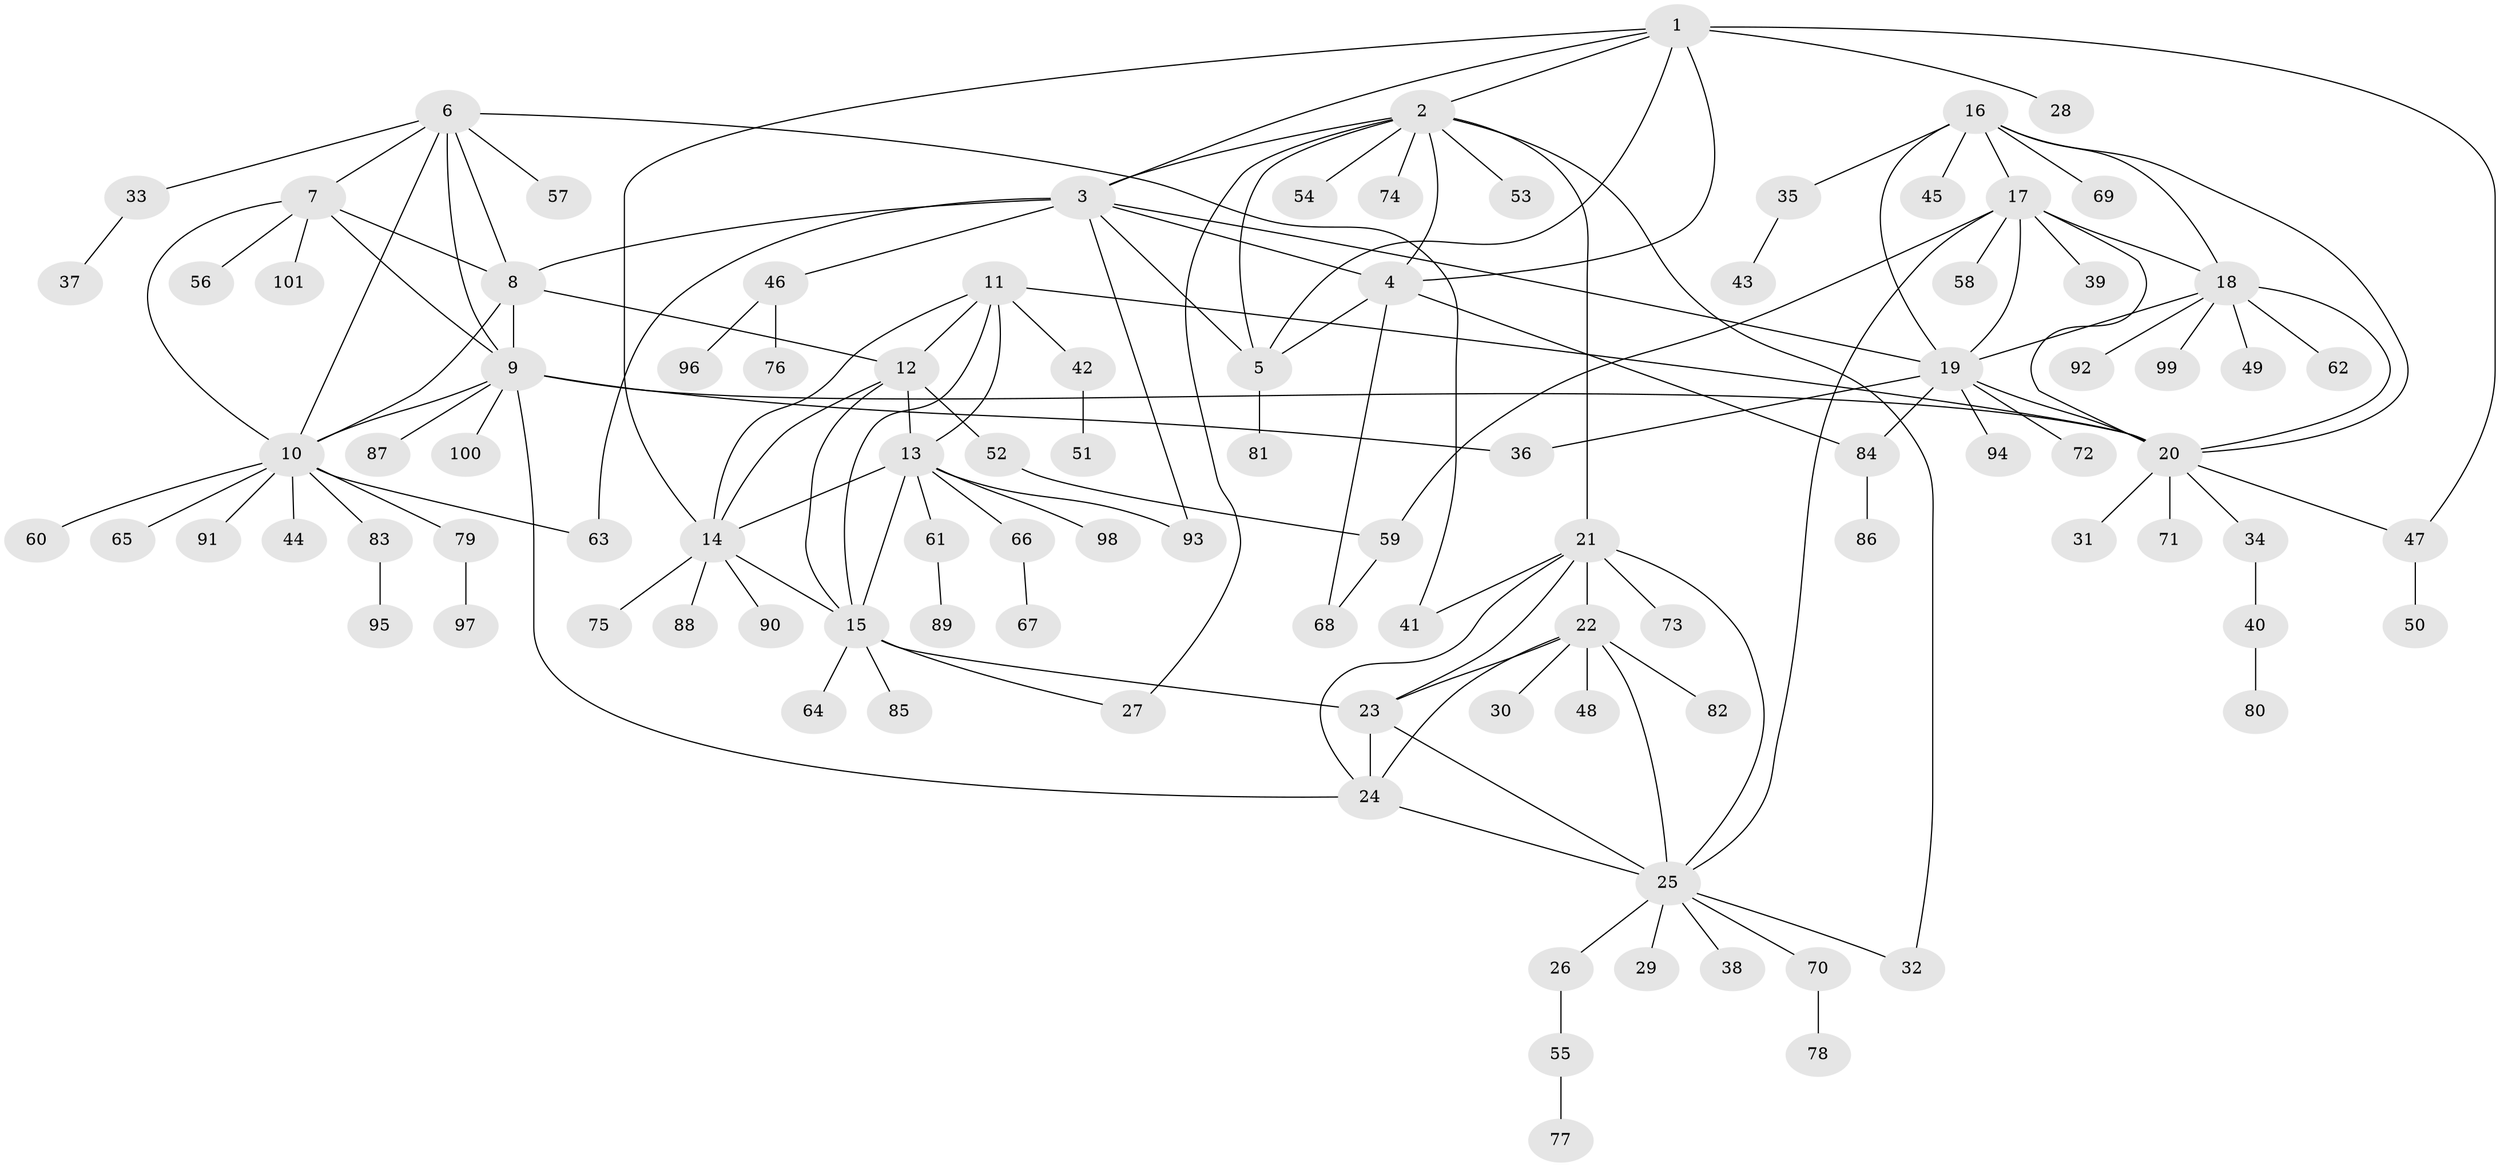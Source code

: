 // coarse degree distribution, {8: 0.013157894736842105, 9: 0.039473684210526314, 11: 0.039473684210526314, 3: 0.02631578947368421, 6: 0.02631578947368421, 10: 0.02631578947368421, 5: 0.039473684210526314, 7: 0.02631578947368421, 4: 0.013157894736842105, 2: 0.15789473684210525, 1: 0.5921052631578947}
// Generated by graph-tools (version 1.1) at 2025/52/02/27/25 19:52:16]
// undirected, 101 vertices, 146 edges
graph export_dot {
graph [start="1"]
  node [color=gray90,style=filled];
  1;
  2;
  3;
  4;
  5;
  6;
  7;
  8;
  9;
  10;
  11;
  12;
  13;
  14;
  15;
  16;
  17;
  18;
  19;
  20;
  21;
  22;
  23;
  24;
  25;
  26;
  27;
  28;
  29;
  30;
  31;
  32;
  33;
  34;
  35;
  36;
  37;
  38;
  39;
  40;
  41;
  42;
  43;
  44;
  45;
  46;
  47;
  48;
  49;
  50;
  51;
  52;
  53;
  54;
  55;
  56;
  57;
  58;
  59;
  60;
  61;
  62;
  63;
  64;
  65;
  66;
  67;
  68;
  69;
  70;
  71;
  72;
  73;
  74;
  75;
  76;
  77;
  78;
  79;
  80;
  81;
  82;
  83;
  84;
  85;
  86;
  87;
  88;
  89;
  90;
  91;
  92;
  93;
  94;
  95;
  96;
  97;
  98;
  99;
  100;
  101;
  1 -- 2;
  1 -- 3;
  1 -- 4;
  1 -- 5;
  1 -- 14;
  1 -- 28;
  1 -- 47;
  2 -- 3;
  2 -- 4;
  2 -- 5;
  2 -- 21;
  2 -- 27;
  2 -- 32;
  2 -- 53;
  2 -- 54;
  2 -- 74;
  3 -- 4;
  3 -- 5;
  3 -- 8;
  3 -- 19;
  3 -- 46;
  3 -- 63;
  3 -- 93;
  4 -- 5;
  4 -- 68;
  4 -- 84;
  5 -- 81;
  6 -- 7;
  6 -- 8;
  6 -- 9;
  6 -- 10;
  6 -- 33;
  6 -- 41;
  6 -- 57;
  7 -- 8;
  7 -- 9;
  7 -- 10;
  7 -- 56;
  7 -- 101;
  8 -- 9;
  8 -- 10;
  8 -- 12;
  9 -- 10;
  9 -- 20;
  9 -- 24;
  9 -- 36;
  9 -- 87;
  9 -- 100;
  10 -- 44;
  10 -- 60;
  10 -- 63;
  10 -- 65;
  10 -- 79;
  10 -- 83;
  10 -- 91;
  11 -- 12;
  11 -- 13;
  11 -- 14;
  11 -- 15;
  11 -- 20;
  11 -- 42;
  12 -- 13;
  12 -- 14;
  12 -- 15;
  12 -- 52;
  13 -- 14;
  13 -- 15;
  13 -- 61;
  13 -- 66;
  13 -- 93;
  13 -- 98;
  14 -- 15;
  14 -- 75;
  14 -- 88;
  14 -- 90;
  15 -- 23;
  15 -- 27;
  15 -- 64;
  15 -- 85;
  16 -- 17;
  16 -- 18;
  16 -- 19;
  16 -- 20;
  16 -- 35;
  16 -- 45;
  16 -- 69;
  17 -- 18;
  17 -- 19;
  17 -- 20;
  17 -- 25;
  17 -- 39;
  17 -- 58;
  17 -- 59;
  18 -- 19;
  18 -- 20;
  18 -- 49;
  18 -- 62;
  18 -- 92;
  18 -- 99;
  19 -- 20;
  19 -- 36;
  19 -- 72;
  19 -- 84;
  19 -- 94;
  20 -- 31;
  20 -- 34;
  20 -- 47;
  20 -- 71;
  21 -- 22;
  21 -- 23;
  21 -- 24;
  21 -- 25;
  21 -- 41;
  21 -- 73;
  22 -- 23;
  22 -- 24;
  22 -- 25;
  22 -- 30;
  22 -- 48;
  22 -- 82;
  23 -- 24;
  23 -- 25;
  24 -- 25;
  25 -- 26;
  25 -- 29;
  25 -- 32;
  25 -- 38;
  25 -- 70;
  26 -- 55;
  33 -- 37;
  34 -- 40;
  35 -- 43;
  40 -- 80;
  42 -- 51;
  46 -- 76;
  46 -- 96;
  47 -- 50;
  52 -- 59;
  55 -- 77;
  59 -- 68;
  61 -- 89;
  66 -- 67;
  70 -- 78;
  79 -- 97;
  83 -- 95;
  84 -- 86;
}
